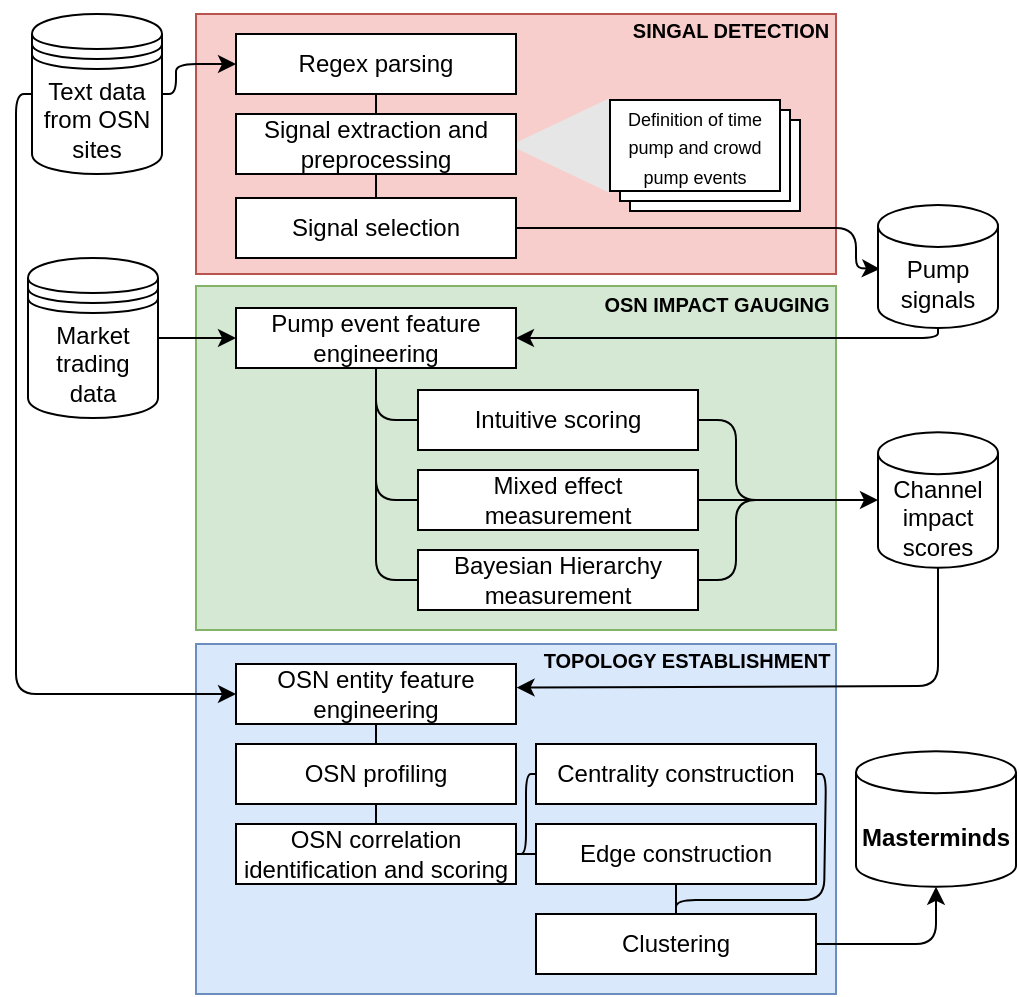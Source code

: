 <mxfile version="20.8.10" type="device" pages="2"><diagram id="hFcyo7SKG9hYKwqTIxHE" name="pipeline"><mxGraphModel dx="2509" dy="-129" grid="1" gridSize="10" guides="1" tooltips="1" connect="1" arrows="1" fold="1" page="1" pageScale="1" pageWidth="850" pageHeight="1100" math="0" shadow="0"><root><mxCell id="0"/><mxCell id="1" parent="0"/><mxCell id="LMPsdpfG9Z7nYj8rWtcw-5" value="" style="rounded=0;whiteSpace=wrap;html=1;strokeWidth=1;fontSize=11;fillColor=#dae8fc;strokeColor=#6c8ebf;" vertex="1" parent="1"><mxGeometry x="-610" y="1685" width="320" height="175" as="geometry"/></mxCell><mxCell id="4zFO5YsZ-21lXDPWHpIx-5" value="" style="rounded=0;whiteSpace=wrap;html=1;strokeWidth=1;fontSize=11;fillColor=#d5e8d4;strokeColor=#82b366;" vertex="1" parent="1"><mxGeometry x="-610" y="1506" width="320" height="172" as="geometry"/></mxCell><mxCell id="h4ynFglpP7KwQ2ysfS5K-2" value="" style="rounded=0;whiteSpace=wrap;html=1;strokeWidth=1;fontSize=11;fillColor=#f8cecc;strokeColor=#b85450;" vertex="1" parent="1"><mxGeometry x="-610" y="1370" width="320" height="130" as="geometry"/></mxCell><mxCell id="bulJUn8QzKS7QkDLNNPb-4" value="" style="triangle;whiteSpace=wrap;html=1;strokeWidth=1;fontSize=11;rotation=-180;strokeColor=none;fillColor=#E6E6E6;" vertex="1" parent="1"><mxGeometry x="-453" y="1412" width="50" height="47.5" as="geometry"/></mxCell><mxCell id="fdvgQ86M-HT2YCrixy-d-2" value="Text data from OSN sites" style="shape=datastore;whiteSpace=wrap;html=1;" vertex="1" parent="1"><mxGeometry x="-692" y="1370" width="65" height="80" as="geometry"/></mxCell><mxCell id="fdvgQ86M-HT2YCrixy-d-3" value="Market trading data" style="shape=datastore;whiteSpace=wrap;html=1;" vertex="1" parent="1"><mxGeometry x="-694" y="1492" width="65" height="80" as="geometry"/></mxCell><mxCell id="RTpszFlLO-ieOjPc3LsJ-2" value="Regex parsing" style="rounded=0;whiteSpace=wrap;html=1;" vertex="1" parent="1"><mxGeometry x="-590" y="1380" width="140" height="30" as="geometry"/></mxCell><mxCell id="RTpszFlLO-ieOjPc3LsJ-3" value="" style="endArrow=classic;html=1;rounded=1;entryX=0;entryY=0.5;entryDx=0;entryDy=0;exitX=1;exitY=0.5;exitDx=0;exitDy=0;" edge="1" parent="1" source="fdvgQ86M-HT2YCrixy-d-2" target="RTpszFlLO-ieOjPc3LsJ-2"><mxGeometry width="50" height="50" relative="1" as="geometry"><mxPoint x="-620" y="1420" as="sourcePoint"/><mxPoint x="-510" y="1450" as="targetPoint"/><Array as="points"><mxPoint x="-620" y="1410"/><mxPoint x="-620" y="1395"/></Array></mxGeometry></mxCell><mxCell id="RTpszFlLO-ieOjPc3LsJ-4" value="Signal extraction and preprocessing" style="rounded=0;whiteSpace=wrap;html=1;" vertex="1" parent="1"><mxGeometry x="-590" y="1420" width="140" height="30" as="geometry"/></mxCell><mxCell id="wP9iwvUKK9UBCMIm2JUu-1" value="Signal selection" style="rounded=0;whiteSpace=wrap;html=1;" vertex="1" parent="1"><mxGeometry x="-590" y="1462" width="140" height="30" as="geometry"/></mxCell><mxCell id="aw3TW7--_1yJEnzlDACL-1" value="Pump event feature engineering" style="rounded=0;whiteSpace=wrap;html=1;" vertex="1" parent="1"><mxGeometry x="-590" y="1517" width="140" height="30" as="geometry"/></mxCell><mxCell id="AV3Gd-HJ1toFQaFnRpra-1" value="Intuitive scoring" style="rounded=0;whiteSpace=wrap;html=1;" vertex="1" parent="1"><mxGeometry x="-499" y="1558" width="140" height="30" as="geometry"/></mxCell><mxCell id="yitPImCCqQZ3QNTDpvER-1" value="Mixed effect measurement" style="rounded=0;whiteSpace=wrap;html=1;" vertex="1" parent="1"><mxGeometry x="-499" y="1598" width="140" height="30" as="geometry"/></mxCell><mxCell id="5csW2cy1z2qp0cd36Omu-1" value="Bayesian Hierarchy measurement" style="rounded=0;whiteSpace=wrap;html=1;" vertex="1" parent="1"><mxGeometry x="-499" y="1638" width="140" height="30" as="geometry"/></mxCell><mxCell id="9rVWPamFsxVoYGK0cKQX-1" value="" style="endArrow=none;html=1;rounded=1;fontSize=11;exitX=0.5;exitY=1;exitDx=0;exitDy=0;entryX=0;entryY=0.5;entryDx=0;entryDy=0;endFill=0;" edge="1" parent="1" source="aw3TW7--_1yJEnzlDACL-1" target="5csW2cy1z2qp0cd36Omu-1"><mxGeometry width="50" height="50" relative="1" as="geometry"><mxPoint x="-560" y="1457" as="sourcePoint"/><mxPoint x="-520" y="1667" as="targetPoint"/><Array as="points"><mxPoint x="-520" y="1653"/></Array></mxGeometry></mxCell><mxCell id="9rVWPamFsxVoYGK0cKQX-2" value="" style="endArrow=none;html=1;rounded=1;fontSize=11;entryX=0;entryY=0.5;entryDx=0;entryDy=0;endFill=0;" edge="1" parent="1" target="yitPImCCqQZ3QNTDpvER-1"><mxGeometry width="50" height="50" relative="1" as="geometry"><mxPoint x="-520" y="1590" as="sourcePoint"/><mxPoint x="-510" y="1398" as="targetPoint"/><Array as="points"><mxPoint x="-520" y="1613"/></Array></mxGeometry></mxCell><mxCell id="9rVWPamFsxVoYGK0cKQX-4" value="" style="endArrow=none;html=1;rounded=1;fontSize=11;entryX=0;entryY=0.5;entryDx=0;entryDy=0;endFill=0;" edge="1" parent="1" target="AV3Gd-HJ1toFQaFnRpra-1"><mxGeometry width="50" height="50" relative="1" as="geometry"><mxPoint x="-520" y="1550" as="sourcePoint"/><mxPoint x="-489" y="1623.0" as="targetPoint"/><Array as="points"><mxPoint x="-520" y="1573"/></Array></mxGeometry></mxCell><mxCell id="h4ynFglpP7KwQ2ysfS5K-1" value="" style="endArrow=classic;html=1;rounded=1;fontSize=11;exitX=1;exitY=0.5;exitDx=0;exitDy=0;entryX=0;entryY=0.5;entryDx=0;entryDy=0;" edge="1" parent="1" source="fdvgQ86M-HT2YCrixy-d-3" target="aw3TW7--_1yJEnzlDACL-1"><mxGeometry width="50" height="50" relative="1" as="geometry"><mxPoint x="-610" y="1450" as="sourcePoint"/><mxPoint x="-560" y="1400" as="targetPoint"/><Array as="points"><mxPoint x="-620" y="1532"/></Array></mxGeometry></mxCell><mxCell id="h4ynFglpP7KwQ2ysfS5K-3" value="" style="endArrow=none;html=1;rounded=1;fontSize=11;entryX=0.5;entryY=1;entryDx=0;entryDy=0;exitX=0.5;exitY=0;exitDx=0;exitDy=0;" edge="1" parent="1" source="RTpszFlLO-ieOjPc3LsJ-4" target="RTpszFlLO-ieOjPc3LsJ-2"><mxGeometry width="50" height="50" relative="1" as="geometry"><mxPoint x="-610" y="1490" as="sourcePoint"/><mxPoint x="-560" y="1440" as="targetPoint"/></mxGeometry></mxCell><mxCell id="h4ynFglpP7KwQ2ysfS5K-4" value="" style="endArrow=none;html=1;rounded=1;fontSize=11;entryX=0.5;entryY=1;entryDx=0;entryDy=0;exitX=0.5;exitY=0;exitDx=0;exitDy=0;" edge="1" parent="1" source="wP9iwvUKK9UBCMIm2JUu-1" target="RTpszFlLO-ieOjPc3LsJ-4"><mxGeometry width="50" height="50" relative="1" as="geometry"><mxPoint x="-610" y="1490" as="sourcePoint"/><mxPoint x="-560" y="1440" as="targetPoint"/></mxGeometry></mxCell><mxCell id="h4ynFglpP7KwQ2ysfS5K-5" value="" style="endArrow=classic;html=1;rounded=1;fontSize=11;exitX=1;exitY=0.5;exitDx=0;exitDy=0;entryX=0;entryY=0.5;entryDx=0;entryDy=0;" edge="1" parent="1" source="wP9iwvUKK9UBCMIm2JUu-1"><mxGeometry width="50" height="50" relative="1" as="geometry"><mxPoint x="-610" y="1490" as="sourcePoint"/><mxPoint x="-268" y="1497.5" as="targetPoint"/><Array as="points"><mxPoint x="-280" y="1477"/><mxPoint x="-280" y="1497"/></Array></mxGeometry></mxCell><mxCell id="4zFO5YsZ-21lXDPWHpIx-4" value="" style="rounded=0;whiteSpace=wrap;html=1;strokeWidth=1;" vertex="1" parent="1"><mxGeometry x="-393" y="1423" width="85" height="45.5" as="geometry"/></mxCell><mxCell id="4zFO5YsZ-21lXDPWHpIx-3" value="" style="rounded=0;whiteSpace=wrap;html=1;strokeWidth=1;" vertex="1" parent="1"><mxGeometry x="-398" y="1418" width="85" height="45.5" as="geometry"/></mxCell><mxCell id="bulJUn8QzKS7QkDLNNPb-1" value="&lt;font style=&quot;font-size: 9px;&quot;&gt;Definition of time pump and crowd pump events&lt;/font&gt;" style="rounded=0;whiteSpace=wrap;html=1;strokeWidth=1;" vertex="1" parent="1"><mxGeometry x="-403" y="1413" width="85" height="45.5" as="geometry"/></mxCell><mxCell id="4zFO5YsZ-21lXDPWHpIx-6" value="&lt;b&gt;&lt;font style=&quot;font-size: 10px;&quot;&gt;SINGAL DETECTION&lt;/font&gt;&lt;/b&gt;" style="text;html=1;align=center;verticalAlign=middle;resizable=0;points=[];autosize=1;strokeColor=none;fillColor=none;fontSize=9;" vertex="1" parent="1"><mxGeometry x="-403" y="1363" width="120" height="30" as="geometry"/></mxCell><mxCell id="DpXXFIFKZd3CjVidc8o--1" value="&lt;b&gt;&lt;font style=&quot;font-size: 10px;&quot;&gt;OSN IMPACT GAUGING&lt;/font&gt;&lt;/b&gt;" style="text;html=1;align=center;verticalAlign=middle;resizable=0;points=[];autosize=1;strokeColor=none;fillColor=none;fontSize=9;" vertex="1" parent="1"><mxGeometry x="-420" y="1500" width="140" height="30" as="geometry"/></mxCell><mxCell id="PpdiuZP2IT5jiJz8B8EC-1" value="OSN entity feature engineering" style="rounded=0;whiteSpace=wrap;html=1;" vertex="1" parent="1"><mxGeometry x="-590" y="1695" width="140" height="30" as="geometry"/></mxCell><mxCell id="PpdiuZP2IT5jiJz8B8EC-2" value="OSN profiling" style="rounded=0;whiteSpace=wrap;html=1;" vertex="1" parent="1"><mxGeometry x="-590" y="1735" width="140" height="30" as="geometry"/></mxCell><mxCell id="NkS6HyXxKaB-GAdERYc8-1" value="OSN correlation identification and scoring" style="rounded=0;whiteSpace=wrap;html=1;" vertex="1" parent="1"><mxGeometry x="-590" y="1775" width="140" height="30" as="geometry"/></mxCell><mxCell id="RsBl9d80WEwoUgto2kTh-2" value="Centrality construction" style="rounded=0;whiteSpace=wrap;html=1;" vertex="1" parent="1"><mxGeometry x="-440" y="1735" width="140" height="30" as="geometry"/></mxCell><mxCell id="RsBl9d80WEwoUgto2kTh-3" value="" style="endArrow=classic;html=1;rounded=1;fontSize=12;exitX=0;exitY=0.5;exitDx=0;exitDy=0;entryX=0;entryY=0.5;entryDx=0;entryDy=0;" edge="1" parent="1" source="fdvgQ86M-HT2YCrixy-d-2" target="PpdiuZP2IT5jiJz8B8EC-1"><mxGeometry width="50" height="50" relative="1" as="geometry"><mxPoint x="-590" y="1610" as="sourcePoint"/><mxPoint x="-540" y="1560" as="targetPoint"/><Array as="points"><mxPoint x="-700" y="1410"/><mxPoint x="-700" y="1710"/></Array></mxGeometry></mxCell><mxCell id="RsBl9d80WEwoUgto2kTh-5" value="" style="endArrow=none;html=1;rounded=1;fontSize=12;exitX=0.5;exitY=1;exitDx=0;exitDy=0;entryX=0.5;entryY=0;entryDx=0;entryDy=0;" edge="1" parent="1" source="PpdiuZP2IT5jiJz8B8EC-1" target="PpdiuZP2IT5jiJz8B8EC-2"><mxGeometry width="50" height="50" relative="1" as="geometry"><mxPoint x="-613" y="1665" as="sourcePoint"/><mxPoint x="-563" y="1615" as="targetPoint"/></mxGeometry></mxCell><mxCell id="RsBl9d80WEwoUgto2kTh-6" value="" style="endArrow=none;html=1;rounded=1;fontSize=12;entryX=0.5;entryY=1;entryDx=0;entryDy=0;exitX=0.5;exitY=0;exitDx=0;exitDy=0;" edge="1" parent="1" source="NkS6HyXxKaB-GAdERYc8-1" target="PpdiuZP2IT5jiJz8B8EC-2"><mxGeometry width="50" height="50" relative="1" as="geometry"><mxPoint x="-603" y="1775" as="sourcePoint"/><mxPoint x="-603" y="1765" as="targetPoint"/></mxGeometry></mxCell><mxCell id="LMPsdpfG9Z7nYj8rWtcw-6" value="&lt;b&gt;&lt;font style=&quot;font-size: 10px;&quot;&gt;TOPOLOGY ESTABLISHMENT&lt;/font&gt;&lt;/b&gt;" style="text;html=1;align=center;verticalAlign=middle;resizable=0;points=[];autosize=1;strokeColor=none;fillColor=none;fontSize=9;" vertex="1" parent="1"><mxGeometry x="-450" y="1678" width="170" height="30" as="geometry"/></mxCell><mxCell id="0-fZ4DdakGQQ-2PFRWyx-2" value="" style="endArrow=classic;html=1;rounded=1;fontSize=12;exitX=1;exitY=0.5;exitDx=0;exitDy=0;entryX=0;entryY=0.5;entryDx=0;entryDy=0;entryPerimeter=0;" edge="1" parent="1" source="yitPImCCqQZ3QNTDpvER-1" target="0-fZ4DdakGQQ-2PFRWyx-8"><mxGeometry width="50" height="50" relative="1" as="geometry"><mxPoint x="-420" y="1600" as="sourcePoint"/><mxPoint x="-270" y="1612" as="targetPoint"/></mxGeometry></mxCell><mxCell id="0-fZ4DdakGQQ-2PFRWyx-6" value="" style="endArrow=classic;html=1;rounded=1;fontSize=12;exitX=0.5;exitY=1;exitDx=0;exitDy=0;entryX=1;entryY=0.5;entryDx=0;entryDy=0;exitPerimeter=0;" edge="1" parent="1" source="0-fZ4DdakGQQ-2PFRWyx-7" target="aw3TW7--_1yJEnzlDACL-1"><mxGeometry width="50" height="50" relative="1" as="geometry"><mxPoint x="-268" y="1511.1" as="sourcePoint"/><mxPoint x="-290" y="1450" as="targetPoint"/><Array as="points"><mxPoint x="-239" y="1532"/></Array></mxGeometry></mxCell><mxCell id="0-fZ4DdakGQQ-2PFRWyx-7" value="Pump signals" style="shape=cylinder3;whiteSpace=wrap;html=1;boundedLbl=1;backgroundOutline=1;size=10.474;labelBackgroundColor=none;strokeWidth=1;fontSize=12;fillColor=default;" vertex="1" parent="1"><mxGeometry x="-269" y="1465.5" width="60" height="61.5" as="geometry"/></mxCell><mxCell id="0-fZ4DdakGQQ-2PFRWyx-8" value="Channel impact scores" style="shape=cylinder3;whiteSpace=wrap;html=1;boundedLbl=1;backgroundOutline=1;size=10.474;labelBackgroundColor=none;strokeWidth=1;fontSize=12;fillColor=default;" vertex="1" parent="1"><mxGeometry x="-269" y="1579.13" width="60" height="67.75" as="geometry"/></mxCell><mxCell id="0-fZ4DdakGQQ-2PFRWyx-9" value="" style="endArrow=classic;html=1;rounded=1;fontSize=10;entryX=1.002;entryY=0.393;entryDx=0;entryDy=0;exitX=0.5;exitY=1;exitDx=0;exitDy=0;exitPerimeter=0;entryPerimeter=0;" edge="1" parent="1" source="0-fZ4DdakGQQ-2PFRWyx-8" target="PpdiuZP2IT5jiJz8B8EC-1"><mxGeometry width="50" height="50" relative="1" as="geometry"><mxPoint x="-490" y="1740" as="sourcePoint"/><mxPoint x="-440" y="1690" as="targetPoint"/><Array as="points"><mxPoint x="-239" y="1706"/></Array></mxGeometry></mxCell><mxCell id="0-fZ4DdakGQQ-2PFRWyx-10" value="&lt;b&gt;Masterminds&lt;/b&gt;" style="shape=cylinder3;whiteSpace=wrap;html=1;boundedLbl=1;backgroundOutline=1;size=10.474;labelBackgroundColor=none;strokeWidth=1;fontSize=12;fillColor=default;" vertex="1" parent="1"><mxGeometry x="-280" y="1738.63" width="80" height="67.75" as="geometry"/></mxCell><mxCell id="OZIssz3yxKBw_TsuUgVU-4" value="Edge construction" style="rounded=0;whiteSpace=wrap;html=1;" vertex="1" parent="1"><mxGeometry x="-440" y="1775" width="140" height="30" as="geometry"/></mxCell><mxCell id="OZIssz3yxKBw_TsuUgVU-8" value="Clustering" style="rounded=0;whiteSpace=wrap;html=1;" vertex="1" parent="1"><mxGeometry x="-440" y="1820" width="140" height="30" as="geometry"/></mxCell><mxCell id="qzs7Kdd550BrNHFAsBPF-1" value="" style="endArrow=none;html=1;rounded=1;fontSize=10;exitX=0;exitY=0.5;exitDx=0;exitDy=0;entryX=1;entryY=0.5;entryDx=0;entryDy=0;" edge="1" parent="1" source="RsBl9d80WEwoUgto2kTh-2" target="NkS6HyXxKaB-GAdERYc8-1"><mxGeometry width="50" height="50" relative="1" as="geometry"><mxPoint x="-520" y="1860" as="sourcePoint"/><mxPoint x="-520" y="1820" as="targetPoint"/><Array as="points"><mxPoint x="-445" y="1750"/><mxPoint x="-445" y="1790"/></Array></mxGeometry></mxCell><mxCell id="qzs7Kdd550BrNHFAsBPF-3" value="" style="endArrow=none;html=1;rounded=1;fontSize=10;entryX=1;entryY=0.5;entryDx=0;entryDy=0;" edge="1" parent="1" target="AV3Gd-HJ1toFQaFnRpra-1"><mxGeometry width="50" height="50" relative="1" as="geometry"><mxPoint x="-320" y="1613" as="sourcePoint"/><mxPoint x="-360" y="1610" as="targetPoint"/><Array as="points"><mxPoint x="-340" y="1613"/><mxPoint x="-340" y="1573"/></Array></mxGeometry></mxCell><mxCell id="qzs7Kdd550BrNHFAsBPF-4" value="" style="endArrow=none;html=1;rounded=1;fontSize=10;exitX=1;exitY=0.5;exitDx=0;exitDy=0;" edge="1" parent="1" source="5csW2cy1z2qp0cd36Omu-1"><mxGeometry width="50" height="50" relative="1" as="geometry"><mxPoint x="-410" y="1650" as="sourcePoint"/><mxPoint x="-320" y="1613" as="targetPoint"/><Array as="points"><mxPoint x="-340" y="1653"/><mxPoint x="-340" y="1613"/></Array></mxGeometry></mxCell><mxCell id="qzs7Kdd550BrNHFAsBPF-5" value="" style="endArrow=none;html=1;rounded=1;fontSize=10;exitX=1;exitY=0.5;exitDx=0;exitDy=0;entryX=0;entryY=0.5;entryDx=0;entryDy=0;" edge="1" parent="1" source="NkS6HyXxKaB-GAdERYc8-1" target="OZIssz3yxKBw_TsuUgVU-4"><mxGeometry width="50" height="50" relative="1" as="geometry"><mxPoint x="-470" y="1810" as="sourcePoint"/><mxPoint x="-420" y="1760" as="targetPoint"/></mxGeometry></mxCell><mxCell id="qzs7Kdd550BrNHFAsBPF-6" value="" style="endArrow=none;html=1;rounded=1;fontSize=10;entryX=0.5;entryY=1;entryDx=0;entryDy=0;exitX=0.5;exitY=0;exitDx=0;exitDy=0;" edge="1" parent="1" source="OZIssz3yxKBw_TsuUgVU-8" target="OZIssz3yxKBw_TsuUgVU-4"><mxGeometry width="50" height="50" relative="1" as="geometry"><mxPoint x="-430" y="1830" as="sourcePoint"/><mxPoint x="-380" y="1780" as="targetPoint"/></mxGeometry></mxCell><mxCell id="qzs7Kdd550BrNHFAsBPF-7" value="" style="endArrow=none;html=1;rounded=1;fontSize=10;entryX=1;entryY=0.5;entryDx=0;entryDy=0;" edge="1" parent="1" target="RsBl9d80WEwoUgto2kTh-2"><mxGeometry width="50" height="50" relative="1" as="geometry"><mxPoint x="-370" y="1820" as="sourcePoint"/><mxPoint x="-380" y="1780" as="targetPoint"/><Array as="points"><mxPoint x="-370" y="1813"/><mxPoint x="-296" y="1813"/><mxPoint x="-295" y="1750"/></Array></mxGeometry></mxCell><mxCell id="qzs7Kdd550BrNHFAsBPF-8" value="" style="endArrow=classic;html=1;rounded=1;fontSize=10;exitX=1;exitY=0.5;exitDx=0;exitDy=0;entryX=0.5;entryY=1;entryDx=0;entryDy=0;entryPerimeter=0;" edge="1" parent="1" source="OZIssz3yxKBw_TsuUgVU-8" target="0-fZ4DdakGQQ-2PFRWyx-10"><mxGeometry width="50" height="50" relative="1" as="geometry"><mxPoint x="-460" y="1810" as="sourcePoint"/><mxPoint x="-410" y="1760" as="targetPoint"/><Array as="points"><mxPoint x="-240" y="1835"/></Array></mxGeometry></mxCell></root></mxGraphModel></diagram><diagram name="draft" id="e1wFYsPqcQ0wLVG2scBn"><mxGraphModel dx="2422" dy="-235" grid="1" gridSize="10" guides="1" tooltips="1" connect="1" arrows="1" fold="1" page="1" pageScale="1" pageWidth="827" pageHeight="1169" math="0" shadow="0"><root><mxCell id="0"/><mxCell id="1" parent="0"/><mxCell id="grGa16mLLxmnXQvjI8Sc-6" value="" style="edgeStyle=orthogonalEdgeStyle;rounded=0;orthogonalLoop=1;jettySize=auto;html=1;exitX=0.5;exitY=1;exitDx=0;exitDy=0;exitPerimeter=0;" parent="1" source="BK7KdO3getuLrdnfMNvx-3" target="grGa16mLLxmnXQvjI8Sc-5" edge="1"><mxGeometry relative="1" as="geometry"><mxPoint x="-480" y="1460" as="sourcePoint"/></mxGeometry></mxCell><mxCell id="grGa16mLLxmnXQvjI8Sc-27" style="edgeStyle=orthogonalEdgeStyle;rounded=0;orthogonalLoop=1;jettySize=auto;html=1;entryX=0.5;entryY=0;entryDx=0;entryDy=0;fontSize=50;" parent="1" source="grGa16mLLxmnXQvjI8Sc-5" target="grGa16mLLxmnXQvjI8Sc-36" edge="1"><mxGeometry relative="1" as="geometry"><mxPoint x="-498.84" y="1679.7" as="targetPoint"/></mxGeometry></mxCell><mxCell id="grGa16mLLxmnXQvjI8Sc-5" value="Signals extraction and preprocessing" style="whiteSpace=wrap;html=1;rounded=1;" parent="1" vertex="1"><mxGeometry x="-550" y="1520" width="120" height="40" as="geometry"/></mxCell><mxCell id="grGa16mLLxmnXQvjI8Sc-7" value="&lt;div&gt;Regex Parsing &lt;/div&gt;" style="text;html=1;align=center;verticalAlign=middle;resizable=0;points=[];autosize=1;strokeColor=none;fillColor=none;" parent="1" vertex="1"><mxGeometry x="-550" y="1445" width="100" height="30" as="geometry"/></mxCell><mxCell id="grGa16mLLxmnXQvjI8Sc-25" value="OSN Impact gauging" style="rounded=1;whiteSpace=wrap;html=1;fontSize=50;" parent="1" vertex="1"><mxGeometry x="110" y="1310" width="380" height="150" as="geometry"/></mxCell><mxCell id="grGa16mLLxmnXQvjI8Sc-26" value="Topology Construction and Pruning" style="rounded=1;whiteSpace=wrap;html=1;fontSize=50;" parent="1" vertex="1"><mxGeometry x="630" y="1370" width="470" height="180" as="geometry"/></mxCell><mxCell id="grGa16mLLxmnXQvjI8Sc-29" value="&lt;div&gt;Signal Selection&lt;/div&gt;&lt;div&gt;&lt;br&gt;&lt;/div&gt;" style="text;html=1;align=center;verticalAlign=middle;resizable=0;points=[];autosize=1;strokeColor=none;fillColor=none;fontSize=12;" parent="1" vertex="1"><mxGeometry x="-220" y="1570" width="110" height="40" as="geometry"/></mxCell><mxCell id="grGa16mLLxmnXQvjI8Sc-41" style="edgeStyle=orthogonalEdgeStyle;rounded=0;orthogonalLoop=1;jettySize=auto;html=1;entryX=0;entryY=0.5;entryDx=0;entryDy=0;fontSize=12;exitX=1;exitY=0.5;exitDx=0;exitDy=0;exitPerimeter=0;" parent="1" source="BK7KdO3getuLrdnfMNvx-2" target="grGa16mLLxmnXQvjI8Sc-39" edge="1"><mxGeometry relative="1" as="geometry"><mxPoint x="-50" y="1440" as="sourcePoint"/></mxGeometry></mxCell><mxCell id="grGa16mLLxmnXQvjI8Sc-43" style="edgeStyle=orthogonalEdgeStyle;rounded=0;orthogonalLoop=1;jettySize=auto;html=1;entryX=0;entryY=0.5;entryDx=0;entryDy=0;fontSize=12;" parent="1" source="grGa16mLLxmnXQvjI8Sc-36" target="grGa16mLLxmnXQvjI8Sc-39" edge="1"><mxGeometry relative="1" as="geometry"/></mxCell><mxCell id="grGa16mLLxmnXQvjI8Sc-36" value="&lt;div&gt;Pump signals from various channels&lt;/div&gt;" style="rounded=1;whiteSpace=wrap;html=1;fontSize=12;" parent="1" vertex="1"><mxGeometry x="-170" y="1830" width="120" height="60" as="geometry"/></mxCell><mxCell id="grGa16mLLxmnXQvjI8Sc-47" style="edgeStyle=orthogonalEdgeStyle;rounded=0;orthogonalLoop=1;jettySize=auto;html=1;entryX=0;entryY=0.5;entryDx=0;entryDy=0;fontSize=12;" parent="1" source="grGa16mLLxmnXQvjI8Sc-39" target="grGa16mLLxmnXQvjI8Sc-44" edge="1"><mxGeometry relative="1" as="geometry"/></mxCell><mxCell id="grGa16mLLxmnXQvjI8Sc-48" style="edgeStyle=orthogonalEdgeStyle;rounded=0;orthogonalLoop=1;jettySize=auto;html=1;entryX=0;entryY=0.5;entryDx=0;entryDy=0;fontSize=12;" parent="1" source="grGa16mLLxmnXQvjI8Sc-39" target="grGa16mLLxmnXQvjI8Sc-45" edge="1"><mxGeometry relative="1" as="geometry"/></mxCell><mxCell id="grGa16mLLxmnXQvjI8Sc-49" style="edgeStyle=orthogonalEdgeStyle;rounded=0;orthogonalLoop=1;jettySize=auto;html=1;entryX=0;entryY=0.5;entryDx=0;entryDy=0;fontSize=12;" parent="1" source="grGa16mLLxmnXQvjI8Sc-39" target="grGa16mLLxmnXQvjI8Sc-46" edge="1"><mxGeometry relative="1" as="geometry"/></mxCell><mxCell id="grGa16mLLxmnXQvjI8Sc-39" value="Pumpfeatures: Total volues, duration, price increase, volume increase" style="rounded=1;whiteSpace=wrap;html=1;fontSize=12;" parent="1" vertex="1"><mxGeometry x="41" y="1800" width="120" height="60" as="geometry"/></mxCell><mxCell id="grGa16mLLxmnXQvjI8Sc-52" style="edgeStyle=orthogonalEdgeStyle;rounded=0;orthogonalLoop=1;jettySize=auto;html=1;entryX=0;entryY=0.5;entryDx=0;entryDy=0;fontSize=12;" parent="1" source="grGa16mLLxmnXQvjI8Sc-44" target="grGa16mLLxmnXQvjI8Sc-51" edge="1"><mxGeometry relative="1" as="geometry"/></mxCell><mxCell id="grGa16mLLxmnXQvjI8Sc-44" value="Intuitive score" style="rounded=1;whiteSpace=wrap;html=1;fontSize=12;" parent="1" vertex="1"><mxGeometry x="250" y="1640" width="120" height="60" as="geometry"/></mxCell><mxCell id="grGa16mLLxmnXQvjI8Sc-53" style="edgeStyle=orthogonalEdgeStyle;rounded=0;orthogonalLoop=1;jettySize=auto;html=1;entryX=0;entryY=0.5;entryDx=0;entryDy=0;fontSize=12;" parent="1" source="grGa16mLLxmnXQvjI8Sc-45" target="grGa16mLLxmnXQvjI8Sc-51" edge="1"><mxGeometry relative="1" as="geometry"/></mxCell><mxCell id="grGa16mLLxmnXQvjI8Sc-45" value="Mixed effect measurement" style="rounded=1;whiteSpace=wrap;html=1;fontSize=12;" parent="1" vertex="1"><mxGeometry x="250" y="1810" width="120" height="60" as="geometry"/></mxCell><mxCell id="grGa16mLLxmnXQvjI8Sc-54" style="edgeStyle=orthogonalEdgeStyle;rounded=0;orthogonalLoop=1;jettySize=auto;html=1;entryX=0;entryY=0.5;entryDx=0;entryDy=0;fontSize=12;" parent="1" source="grGa16mLLxmnXQvjI8Sc-46" target="grGa16mLLxmnXQvjI8Sc-51" edge="1"><mxGeometry relative="1" as="geometry"/></mxCell><mxCell id="grGa16mLLxmnXQvjI8Sc-46" value="&lt;div&gt;Bayesian Hierarchy measurement&lt;/div&gt;" style="rounded=1;whiteSpace=wrap;html=1;fontSize=12;" parent="1" vertex="1"><mxGeometry x="250" y="1990" width="120" height="60" as="geometry"/></mxCell><mxCell id="grGa16mLLxmnXQvjI8Sc-74" style="edgeStyle=orthogonalEdgeStyle;rounded=0;orthogonalLoop=1;jettySize=auto;html=1;fontSize=12;entryX=0.25;entryY=0;entryDx=0;entryDy=0;" parent="1" source="grGa16mLLxmnXQvjI8Sc-51" target="grGa16mLLxmnXQvjI8Sc-77" edge="1"><mxGeometry relative="1" as="geometry"><mxPoint x="550" y="2300" as="targetPoint"/></mxGeometry></mxCell><mxCell id="grGa16mLLxmnXQvjI8Sc-51" value="Most effective channels" style="rounded=1;whiteSpace=wrap;html=1;fontSize=12;" parent="1" vertex="1"><mxGeometry x="460" y="1810" width="120" height="60" as="geometry"/></mxCell><mxCell id="grGa16mLLxmnXQvjI8Sc-69" style="edgeStyle=orthogonalEdgeStyle;rounded=0;orthogonalLoop=1;jettySize=auto;html=1;entryX=0;entryY=0.25;entryDx=0;entryDy=0;fontSize=12;" parent="1" source="grGa16mLLxmnXQvjI8Sc-65" target="grGa16mLLxmnXQvjI8Sc-66" edge="1"><mxGeometry relative="1" as="geometry"/></mxCell><mxCell id="grGa16mLLxmnXQvjI8Sc-72" style="edgeStyle=orthogonalEdgeStyle;rounded=0;orthogonalLoop=1;jettySize=auto;html=1;entryX=0;entryY=0.5;entryDx=0;entryDy=0;fontSize=12;" parent="1" source="grGa16mLLxmnXQvjI8Sc-65" target="grGa16mLLxmnXQvjI8Sc-68" edge="1"><mxGeometry relative="1" as="geometry"/></mxCell><mxCell id="grGa16mLLxmnXQvjI8Sc-65" value="Network Feature Engineering " style="rounded=1;whiteSpace=wrap;html=1;fontSize=12;" parent="1" vertex="1"><mxGeometry x="800" y="1590" width="120" height="60" as="geometry"/></mxCell><mxCell id="grGa16mLLxmnXQvjI8Sc-76" style="edgeStyle=orthogonalEdgeStyle;rounded=0;orthogonalLoop=1;jettySize=auto;html=1;fontSize=12;" parent="1" source="grGa16mLLxmnXQvjI8Sc-66" target="grGa16mLLxmnXQvjI8Sc-77" edge="1"><mxGeometry relative="1" as="geometry"><mxPoint x="770" y="2260" as="targetPoint"/></mxGeometry></mxCell><mxCell id="grGa16mLLxmnXQvjI8Sc-66" value="Cartels of channels" style="rounded=1;whiteSpace=wrap;html=1;fontSize=12;" parent="1" vertex="1"><mxGeometry x="715" y="1900" width="120" height="60" as="geometry"/></mxCell><mxCell id="grGa16mLLxmnXQvjI8Sc-75" style="edgeStyle=orthogonalEdgeStyle;rounded=0;orthogonalLoop=1;jettySize=auto;html=1;fontSize=12;entryX=1;entryY=0.5;entryDx=0;entryDy=0;" parent="1" source="grGa16mLLxmnXQvjI8Sc-68" target="grGa16mLLxmnXQvjI8Sc-77" edge="1"><mxGeometry relative="1" as="geometry"><mxPoint x="1010" y="2260" as="targetPoint"/></mxGeometry></mxCell><mxCell id="grGa16mLLxmnXQvjI8Sc-68" value="most connected channels" style="rounded=1;whiteSpace=wrap;html=1;fontSize=12;" parent="1" vertex="1"><mxGeometry x="970" y="1910" width="120" height="60" as="geometry"/></mxCell><mxCell id="grGa16mLLxmnXQvjI8Sc-71" value="&lt;div&gt;Clustering&lt;/div&gt;" style="text;html=1;align=center;verticalAlign=middle;resizable=0;points=[];autosize=1;strokeColor=none;fillColor=none;fontSize=12;" parent="1" vertex="1"><mxGeometry x="780" y="1730" width="80" height="30" as="geometry"/></mxCell><mxCell id="grGa16mLLxmnXQvjI8Sc-73" value="&lt;h2 data-ved=&quot;2ahUKEwjy05CVn_X8AhXGYcAKHcrtB54Q3B0oAXoECFgQEA&quot; data-attrid=&quot;title&quot; data-local-attribute=&quot;d3bn&quot; class=&quot;qrShPb kno-ecr-pt PZPZlf q8U8x&quot;&gt;&lt;span style=&quot;font-weight: normal; font-size: 12px;&quot;&gt;Centrality&lt;/span&gt;&lt;/h2&gt;" style="text;html=1;align=center;verticalAlign=middle;resizable=0;points=[];autosize=1;strokeColor=none;fillColor=none;fontSize=12;" parent="1" vertex="1"><mxGeometry x="950" y="1780" width="70" height="60" as="geometry"/></mxCell><mxCell id="grGa16mLLxmnXQvjI8Sc-77" value="Bad guys " style="rounded=1;whiteSpace=wrap;html=1;fontSize=12;" parent="1" vertex="1"><mxGeometry x="-20" y="2380" width="760" height="300" as="geometry"/></mxCell><mxCell id="BK7KdO3getuLrdnfMNvx-1" value="&lt;font style=&quot;font-size: 50px;&quot;&gt;Signal Detection&lt;/font&gt;" style="rounded=1;whiteSpace=wrap;html=1;" vertex="1" parent="1"><mxGeometry x="-450" y="1190" width="340" height="160" as="geometry"/></mxCell><mxCell id="BK7KdO3getuLrdnfMNvx-2" value="Market Trading data" style="shape=cylinder3;whiteSpace=wrap;html=1;boundedLbl=1;backgroundOutline=1;size=15;" vertex="1" parent="1"><mxGeometry x="-110" y="1310" width="100" height="90" as="geometry"/></mxCell><mxCell id="BK7KdO3getuLrdnfMNvx-3" value="Text Message From Telegram" style="shape=cylinder3;whiteSpace=wrap;html=1;boundedLbl=1;backgroundOutline=1;size=15;" vertex="1" parent="1"><mxGeometry x="-640" y="1340" width="90" height="100" as="geometry"/></mxCell><mxCell id="BK7KdO3getuLrdnfMNvx-4" value="Time pump and crowd pump event" style="rounded=1;whiteSpace=wrap;html=1;" vertex="1" parent="1"><mxGeometry x="-260" y="1600" width="120" height="60" as="geometry"/></mxCell></root></mxGraphModel></diagram></mxfile>